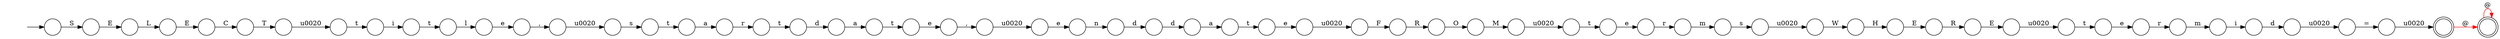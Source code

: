 digraph Automaton {
  rankdir = LR;
  0 [shape=circle,label=""];
  0 -> 18 [label="l"]
  1 [shape=circle,label=""];
  1 -> 49 [label="d"]
  2 [shape=circle,label=""];
  2 -> 13 [label="r"]
  3 [shape=circle,label=""];
  3 -> 34 [label="R"]
  4 [shape=circle,label=""];
  4 -> 32 [label="O"]
  5 [shape=doublecircle,label=""];
  5 -> 41 [label="@",color=red]
  6 [shape=circle,label=""];
  6 -> 58 [label="e"]
  7 [shape=circle,label=""];
  7 -> 29 [label=","]
  8 [shape=circle,label=""];
  initial [shape=plaintext,label=""];
  initial -> 8
  8 -> 55 [label="S"]
  9 [shape=circle,label=""];
  9 -> 52 [label="E"]
  10 [shape=circle,label=""];
  10 -> 30 [label="t"]
  11 [shape=circle,label=""];
  11 -> 53 [label="e"]
  12 [shape=circle,label=""];
  12 -> 5 [label="\u0020"]
  13 [shape=circle,label=""];
  13 -> 28 [label="m"]
  14 [shape=circle,label=""];
  14 -> 26 [label="T"]
  15 [shape=circle,label=""];
  15 -> 9 [label="L"]
  16 [shape=circle,label=""];
  16 -> 4 [label="R"]
  17 [shape=circle,label=""];
  17 -> 45 [label="s"]
  18 [shape=circle,label=""];
  18 -> 7 [label="e"]
  19 [shape=circle,label=""];
  19 -> 20 [label="r"]
  20 [shape=circle,label=""];
  20 -> 60 [label="t"]
  21 [shape=circle,label=""];
  21 -> 25 [label="t"]
  22 [shape=circle,label=""];
  22 -> 16 [label="F"]
  23 [shape=circle,label=""];
  23 -> 0 [label="t"]
  24 [shape=circle,label=""];
  24 -> 38 [label="r"]
  25 [shape=circle,label=""];
  25 -> 23 [label="i"]
  26 [shape=circle,label=""];
  26 -> 21 [label="\u0020"]
  27 [shape=circle,label=""];
  27 -> 24 [label="e"]
  28 [shape=circle,label=""];
  28 -> 33 [label="i"]
  29 [shape=circle,label=""];
  29 -> 42 [label="\u0020"]
  30 [shape=circle,label=""];
  30 -> 31 [label="e"]
  31 [shape=circle,label=""];
  31 -> 22 [label="\u0020"]
  32 [shape=circle,label=""];
  32 -> 44 [label="M"]
  33 [shape=circle,label=""];
  33 -> 43 [label="d"]
  34 [shape=circle,label=""];
  34 -> 40 [label="E"]
  35 [shape=circle,label=""];
  35 -> 27 [label="t"]
  36 [shape=circle,label=""];
  36 -> 48 [label="t"]
  37 [shape=circle,label=""];
  37 -> 3 [label="E"]
  38 [shape=circle,label=""];
  38 -> 17 [label="m"]
  39 [shape=circle,label=""];
  39 -> 54 [label="t"]
  40 [shape=circle,label=""];
  40 -> 39 [label="\u0020"]
  41 [shape=doublecircle,label=""];
  41 -> 41 [label="@",color=red]
  42 [shape=circle,label=""];
  42 -> 36 [label="s"]
  43 [shape=circle,label=""];
  43 -> 50 [label="\u0020"]
  44 [shape=circle,label=""];
  44 -> 35 [label="\u0020"]
  45 [shape=circle,label=""];
  45 -> 57 [label="\u0020"]
  46 [shape=circle,label=""];
  46 -> 37 [label="H"]
  47 [shape=circle,label=""];
  47 -> 6 [label="t"]
  48 [shape=circle,label=""];
  48 -> 19 [label="a"]
  49 [shape=circle,label=""];
  49 -> 56 [label="d"]
  50 [shape=circle,label=""];
  50 -> 12 [label="="]
  51 [shape=circle,label=""];
  51 -> 47 [label="a"]
  52 [shape=circle,label=""];
  52 -> 14 [label="C"]
  53 [shape=circle,label=""];
  53 -> 1 [label="n"]
  54 [shape=circle,label=""];
  54 -> 2 [label="e"]
  55 [shape=circle,label=""];
  55 -> 15 [label="E"]
  56 [shape=circle,label=""];
  56 -> 10 [label="a"]
  57 [shape=circle,label=""];
  57 -> 46 [label="W"]
  58 [shape=circle,label=""];
  58 -> 59 [label=","]
  59 [shape=circle,label=""];
  59 -> 11 [label="\u0020"]
  60 [shape=circle,label=""];
  60 -> 51 [label="d"]
}
